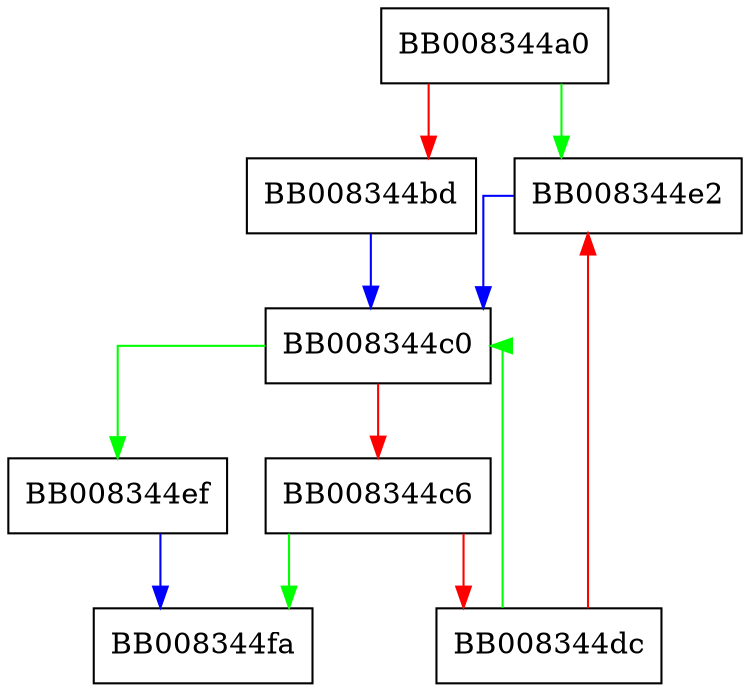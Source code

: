 digraph SHA3_squeeze {
  node [shape="box"];
  graph [splines=ortho];
  BB008344a0 -> BB008344e2 [color="green"];
  BB008344a0 -> BB008344bd [color="red"];
  BB008344bd -> BB008344c0 [color="blue"];
  BB008344c0 -> BB008344ef [color="green"];
  BB008344c0 -> BB008344c6 [color="red"];
  BB008344c6 -> BB008344fa [color="green"];
  BB008344c6 -> BB008344dc [color="red"];
  BB008344dc -> BB008344c0 [color="green"];
  BB008344dc -> BB008344e2 [color="red"];
  BB008344e2 -> BB008344c0 [color="blue"];
  BB008344ef -> BB008344fa [color="blue"];
}